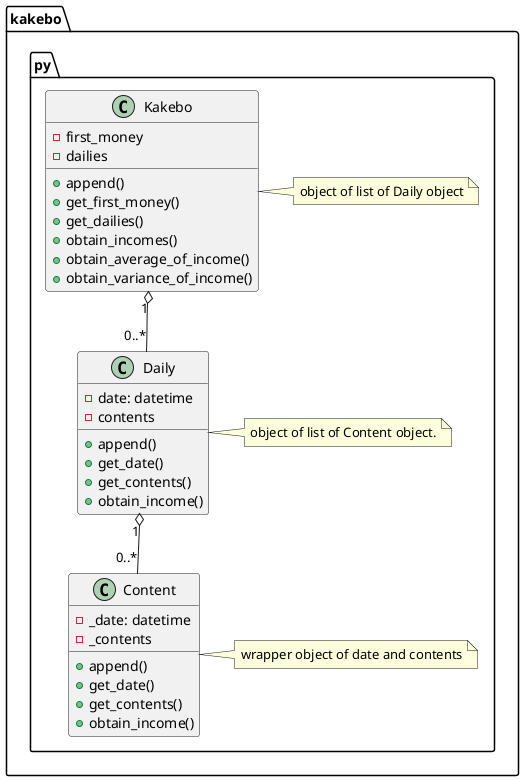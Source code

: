 @startuml

package "kakebo.py"{
	class Content{
		-_date: datetime
		-_contents

		+append()
		+get_date()
		+get_contents()
		+obtain_income()
	}
	note right: wrapper object of date and contents

	class Daily{
		-date: datetime
		-contents
		+append()
		+get_date()
		+get_contents()	
		+obtain_income()
	}
	note right: object of list of Content object.

	class Kakebo{
		-first_money
		-dailies
		+append()
		+get_first_money()
		+get_dailies()
		+obtain_incomes()
		+obtain_average_of_income()
		+obtain_variance_of_income()
	}
	note right: object of list of Daily object


	Daily  "1" o-- "0..*" Content
	Kakebo "1" o-- "0..*" Daily
}


@enduml
